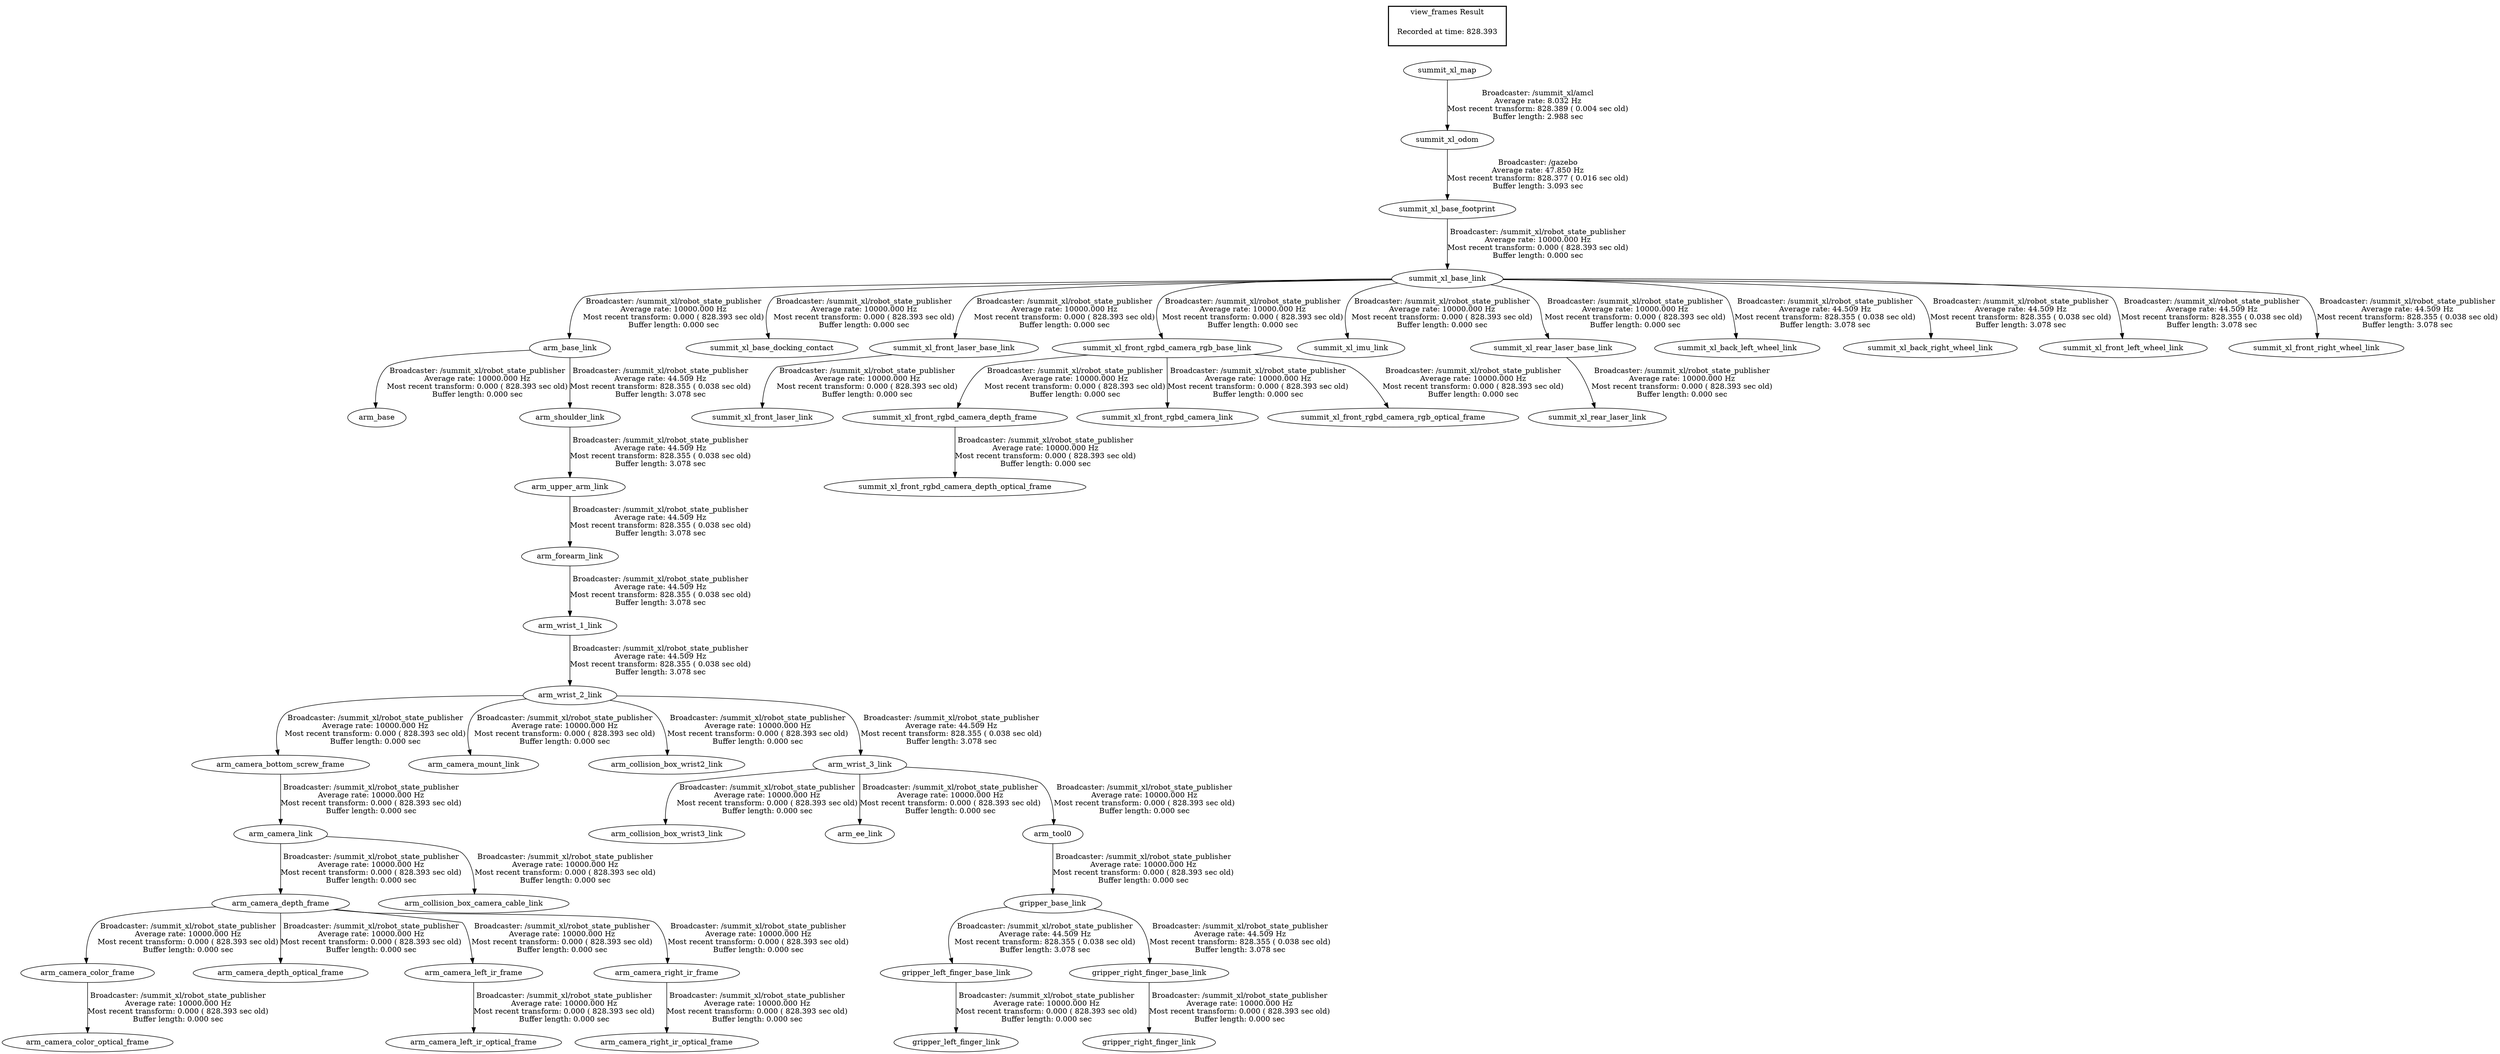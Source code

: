digraph G {
"arm_base_link" -> "arm_base"[label="Broadcaster: /summit_xl/robot_state_publisher\nAverage rate: 10000.000 Hz\nMost recent transform: 0.000 ( 828.393 sec old)\nBuffer length: 0.000 sec\n"];
"summit_xl_base_link" -> "arm_base_link"[label="Broadcaster: /summit_xl/robot_state_publisher\nAverage rate: 10000.000 Hz\nMost recent transform: 0.000 ( 828.393 sec old)\nBuffer length: 0.000 sec\n"];
"arm_camera_depth_frame" -> "arm_camera_color_frame"[label="Broadcaster: /summit_xl/robot_state_publisher\nAverage rate: 10000.000 Hz\nMost recent transform: 0.000 ( 828.393 sec old)\nBuffer length: 0.000 sec\n"];
"arm_camera_link" -> "arm_camera_depth_frame"[label="Broadcaster: /summit_xl/robot_state_publisher\nAverage rate: 10000.000 Hz\nMost recent transform: 0.000 ( 828.393 sec old)\nBuffer length: 0.000 sec\n"];
"arm_camera_color_frame" -> "arm_camera_color_optical_frame"[label="Broadcaster: /summit_xl/robot_state_publisher\nAverage rate: 10000.000 Hz\nMost recent transform: 0.000 ( 828.393 sec old)\nBuffer length: 0.000 sec\n"];
"arm_camera_bottom_screw_frame" -> "arm_camera_link"[label="Broadcaster: /summit_xl/robot_state_publisher\nAverage rate: 10000.000 Hz\nMost recent transform: 0.000 ( 828.393 sec old)\nBuffer length: 0.000 sec\n"];
"arm_camera_depth_frame" -> "arm_camera_depth_optical_frame"[label="Broadcaster: /summit_xl/robot_state_publisher\nAverage rate: 10000.000 Hz\nMost recent transform: 0.000 ( 828.393 sec old)\nBuffer length: 0.000 sec\n"];
"arm_wrist_2_link" -> "arm_camera_bottom_screw_frame"[label="Broadcaster: /summit_xl/robot_state_publisher\nAverage rate: 10000.000 Hz\nMost recent transform: 0.000 ( 828.393 sec old)\nBuffer length: 0.000 sec\n"];
"arm_wrist_1_link" -> "arm_wrist_2_link"[label="Broadcaster: /summit_xl/robot_state_publisher\nAverage rate: 44.509 Hz\nMost recent transform: 828.355 ( 0.038 sec old)\nBuffer length: 3.078 sec\n"];
"arm_camera_depth_frame" -> "arm_camera_left_ir_frame"[label="Broadcaster: /summit_xl/robot_state_publisher\nAverage rate: 10000.000 Hz\nMost recent transform: 0.000 ( 828.393 sec old)\nBuffer length: 0.000 sec\n"];
"arm_camera_left_ir_frame" -> "arm_camera_left_ir_optical_frame"[label="Broadcaster: /summit_xl/robot_state_publisher\nAverage rate: 10000.000 Hz\nMost recent transform: 0.000 ( 828.393 sec old)\nBuffer length: 0.000 sec\n"];
"arm_wrist_2_link" -> "arm_camera_mount_link"[label="Broadcaster: /summit_xl/robot_state_publisher\nAverage rate: 10000.000 Hz\nMost recent transform: 0.000 ( 828.393 sec old)\nBuffer length: 0.000 sec\n"];
"arm_camera_depth_frame" -> "arm_camera_right_ir_frame"[label="Broadcaster: /summit_xl/robot_state_publisher\nAverage rate: 10000.000 Hz\nMost recent transform: 0.000 ( 828.393 sec old)\nBuffer length: 0.000 sec\n"];
"arm_camera_right_ir_frame" -> "arm_camera_right_ir_optical_frame"[label="Broadcaster: /summit_xl/robot_state_publisher\nAverage rate: 10000.000 Hz\nMost recent transform: 0.000 ( 828.393 sec old)\nBuffer length: 0.000 sec\n"];
"arm_camera_link" -> "arm_collision_box_camera_cable_link"[label="Broadcaster: /summit_xl/robot_state_publisher\nAverage rate: 10000.000 Hz\nMost recent transform: 0.000 ( 828.393 sec old)\nBuffer length: 0.000 sec\n"];
"arm_wrist_2_link" -> "arm_collision_box_wrist2_link"[label="Broadcaster: /summit_xl/robot_state_publisher\nAverage rate: 10000.000 Hz\nMost recent transform: 0.000 ( 828.393 sec old)\nBuffer length: 0.000 sec\n"];
"arm_wrist_3_link" -> "arm_collision_box_wrist3_link"[label="Broadcaster: /summit_xl/robot_state_publisher\nAverage rate: 10000.000 Hz\nMost recent transform: 0.000 ( 828.393 sec old)\nBuffer length: 0.000 sec\n"];
"arm_wrist_2_link" -> "arm_wrist_3_link"[label="Broadcaster: /summit_xl/robot_state_publisher\nAverage rate: 44.509 Hz\nMost recent transform: 828.355 ( 0.038 sec old)\nBuffer length: 3.078 sec\n"];
"arm_wrist_3_link" -> "arm_ee_link"[label="Broadcaster: /summit_xl/robot_state_publisher\nAverage rate: 10000.000 Hz\nMost recent transform: 0.000 ( 828.393 sec old)\nBuffer length: 0.000 sec\n"];
"arm_wrist_3_link" -> "arm_tool0"[label="Broadcaster: /summit_xl/robot_state_publisher\nAverage rate: 10000.000 Hz\nMost recent transform: 0.000 ( 828.393 sec old)\nBuffer length: 0.000 sec\n"];
"arm_tool0" -> "gripper_base_link"[label="Broadcaster: /summit_xl/robot_state_publisher\nAverage rate: 10000.000 Hz\nMost recent transform: 0.000 ( 828.393 sec old)\nBuffer length: 0.000 sec\n"];
"gripper_left_finger_base_link" -> "gripper_left_finger_link"[label="Broadcaster: /summit_xl/robot_state_publisher\nAverage rate: 10000.000 Hz\nMost recent transform: 0.000 ( 828.393 sec old)\nBuffer length: 0.000 sec\n"];
"gripper_base_link" -> "gripper_left_finger_base_link"[label="Broadcaster: /summit_xl/robot_state_publisher\nAverage rate: 44.509 Hz\nMost recent transform: 828.355 ( 0.038 sec old)\nBuffer length: 3.078 sec\n"];
"gripper_right_finger_base_link" -> "gripper_right_finger_link"[label="Broadcaster: /summit_xl/robot_state_publisher\nAverage rate: 10000.000 Hz\nMost recent transform: 0.000 ( 828.393 sec old)\nBuffer length: 0.000 sec\n"];
"gripper_base_link" -> "gripper_right_finger_base_link"[label="Broadcaster: /summit_xl/robot_state_publisher\nAverage rate: 44.509 Hz\nMost recent transform: 828.355 ( 0.038 sec old)\nBuffer length: 3.078 sec\n"];
"summit_xl_base_footprint" -> "summit_xl_base_link"[label="Broadcaster: /summit_xl/robot_state_publisher\nAverage rate: 10000.000 Hz\nMost recent transform: 0.000 ( 828.393 sec old)\nBuffer length: 0.000 sec\n"];
"summit_xl_base_link" -> "summit_xl_base_docking_contact"[label="Broadcaster: /summit_xl/robot_state_publisher\nAverage rate: 10000.000 Hz\nMost recent transform: 0.000 ( 828.393 sec old)\nBuffer length: 0.000 sec\n"];
"summit_xl_odom" -> "summit_xl_base_footprint"[label="Broadcaster: /gazebo\nAverage rate: 47.850 Hz\nMost recent transform: 828.377 ( 0.016 sec old)\nBuffer length: 3.093 sec\n"];
"summit_xl_base_link" -> "summit_xl_front_laser_base_link"[label="Broadcaster: /summit_xl/robot_state_publisher\nAverage rate: 10000.000 Hz\nMost recent transform: 0.000 ( 828.393 sec old)\nBuffer length: 0.000 sec\n"];
"summit_xl_front_laser_base_link" -> "summit_xl_front_laser_link"[label="Broadcaster: /summit_xl/robot_state_publisher\nAverage rate: 10000.000 Hz\nMost recent transform: 0.000 ( 828.393 sec old)\nBuffer length: 0.000 sec\n"];
"summit_xl_front_rgbd_camera_rgb_base_link" -> "summit_xl_front_rgbd_camera_depth_frame"[label="Broadcaster: /summit_xl/robot_state_publisher\nAverage rate: 10000.000 Hz\nMost recent transform: 0.000 ( 828.393 sec old)\nBuffer length: 0.000 sec\n"];
"summit_xl_base_link" -> "summit_xl_front_rgbd_camera_rgb_base_link"[label="Broadcaster: /summit_xl/robot_state_publisher\nAverage rate: 10000.000 Hz\nMost recent transform: 0.000 ( 828.393 sec old)\nBuffer length: 0.000 sec\n"];
"summit_xl_front_rgbd_camera_depth_frame" -> "summit_xl_front_rgbd_camera_depth_optical_frame"[label="Broadcaster: /summit_xl/robot_state_publisher\nAverage rate: 10000.000 Hz\nMost recent transform: 0.000 ( 828.393 sec old)\nBuffer length: 0.000 sec\n"];
"summit_xl_front_rgbd_camera_rgb_base_link" -> "summit_xl_front_rgbd_camera_link"[label="Broadcaster: /summit_xl/robot_state_publisher\nAverage rate: 10000.000 Hz\nMost recent transform: 0.000 ( 828.393 sec old)\nBuffer length: 0.000 sec\n"];
"summit_xl_front_rgbd_camera_rgb_base_link" -> "summit_xl_front_rgbd_camera_rgb_optical_frame"[label="Broadcaster: /summit_xl/robot_state_publisher\nAverage rate: 10000.000 Hz\nMost recent transform: 0.000 ( 828.393 sec old)\nBuffer length: 0.000 sec\n"];
"summit_xl_base_link" -> "summit_xl_imu_link"[label="Broadcaster: /summit_xl/robot_state_publisher\nAverage rate: 10000.000 Hz\nMost recent transform: 0.000 ( 828.393 sec old)\nBuffer length: 0.000 sec\n"];
"summit_xl_base_link" -> "summit_xl_rear_laser_base_link"[label="Broadcaster: /summit_xl/robot_state_publisher\nAverage rate: 10000.000 Hz\nMost recent transform: 0.000 ( 828.393 sec old)\nBuffer length: 0.000 sec\n"];
"summit_xl_rear_laser_base_link" -> "summit_xl_rear_laser_link"[label="Broadcaster: /summit_xl/robot_state_publisher\nAverage rate: 10000.000 Hz\nMost recent transform: 0.000 ( 828.393 sec old)\nBuffer length: 0.000 sec\n"];
"arm_upper_arm_link" -> "arm_forearm_link"[label="Broadcaster: /summit_xl/robot_state_publisher\nAverage rate: 44.509 Hz\nMost recent transform: 828.355 ( 0.038 sec old)\nBuffer length: 3.078 sec\n"];
"arm_shoulder_link" -> "arm_upper_arm_link"[label="Broadcaster: /summit_xl/robot_state_publisher\nAverage rate: 44.509 Hz\nMost recent transform: 828.355 ( 0.038 sec old)\nBuffer length: 3.078 sec\n"];
"arm_base_link" -> "arm_shoulder_link"[label="Broadcaster: /summit_xl/robot_state_publisher\nAverage rate: 44.509 Hz\nMost recent transform: 828.355 ( 0.038 sec old)\nBuffer length: 3.078 sec\n"];
"arm_forearm_link" -> "arm_wrist_1_link"[label="Broadcaster: /summit_xl/robot_state_publisher\nAverage rate: 44.509 Hz\nMost recent transform: 828.355 ( 0.038 sec old)\nBuffer length: 3.078 sec\n"];
"summit_xl_base_link" -> "summit_xl_back_left_wheel_link"[label="Broadcaster: /summit_xl/robot_state_publisher\nAverage rate: 44.509 Hz\nMost recent transform: 828.355 ( 0.038 sec old)\nBuffer length: 3.078 sec\n"];
"summit_xl_base_link" -> "summit_xl_back_right_wheel_link"[label="Broadcaster: /summit_xl/robot_state_publisher\nAverage rate: 44.509 Hz\nMost recent transform: 828.355 ( 0.038 sec old)\nBuffer length: 3.078 sec\n"];
"summit_xl_base_link" -> "summit_xl_front_left_wheel_link"[label="Broadcaster: /summit_xl/robot_state_publisher\nAverage rate: 44.509 Hz\nMost recent transform: 828.355 ( 0.038 sec old)\nBuffer length: 3.078 sec\n"];
"summit_xl_base_link" -> "summit_xl_front_right_wheel_link"[label="Broadcaster: /summit_xl/robot_state_publisher\nAverage rate: 44.509 Hz\nMost recent transform: 828.355 ( 0.038 sec old)\nBuffer length: 3.078 sec\n"];
"summit_xl_map" -> "summit_xl_odom"[label="Broadcaster: /summit_xl/amcl\nAverage rate: 8.032 Hz\nMost recent transform: 828.389 ( 0.004 sec old)\nBuffer length: 2.988 sec\n"];
edge [style=invis];
 subgraph cluster_legend { style=bold; color=black; label ="view_frames Result";
"Recorded at time: 828.393"[ shape=plaintext ] ;
 }->"summit_xl_map";
}